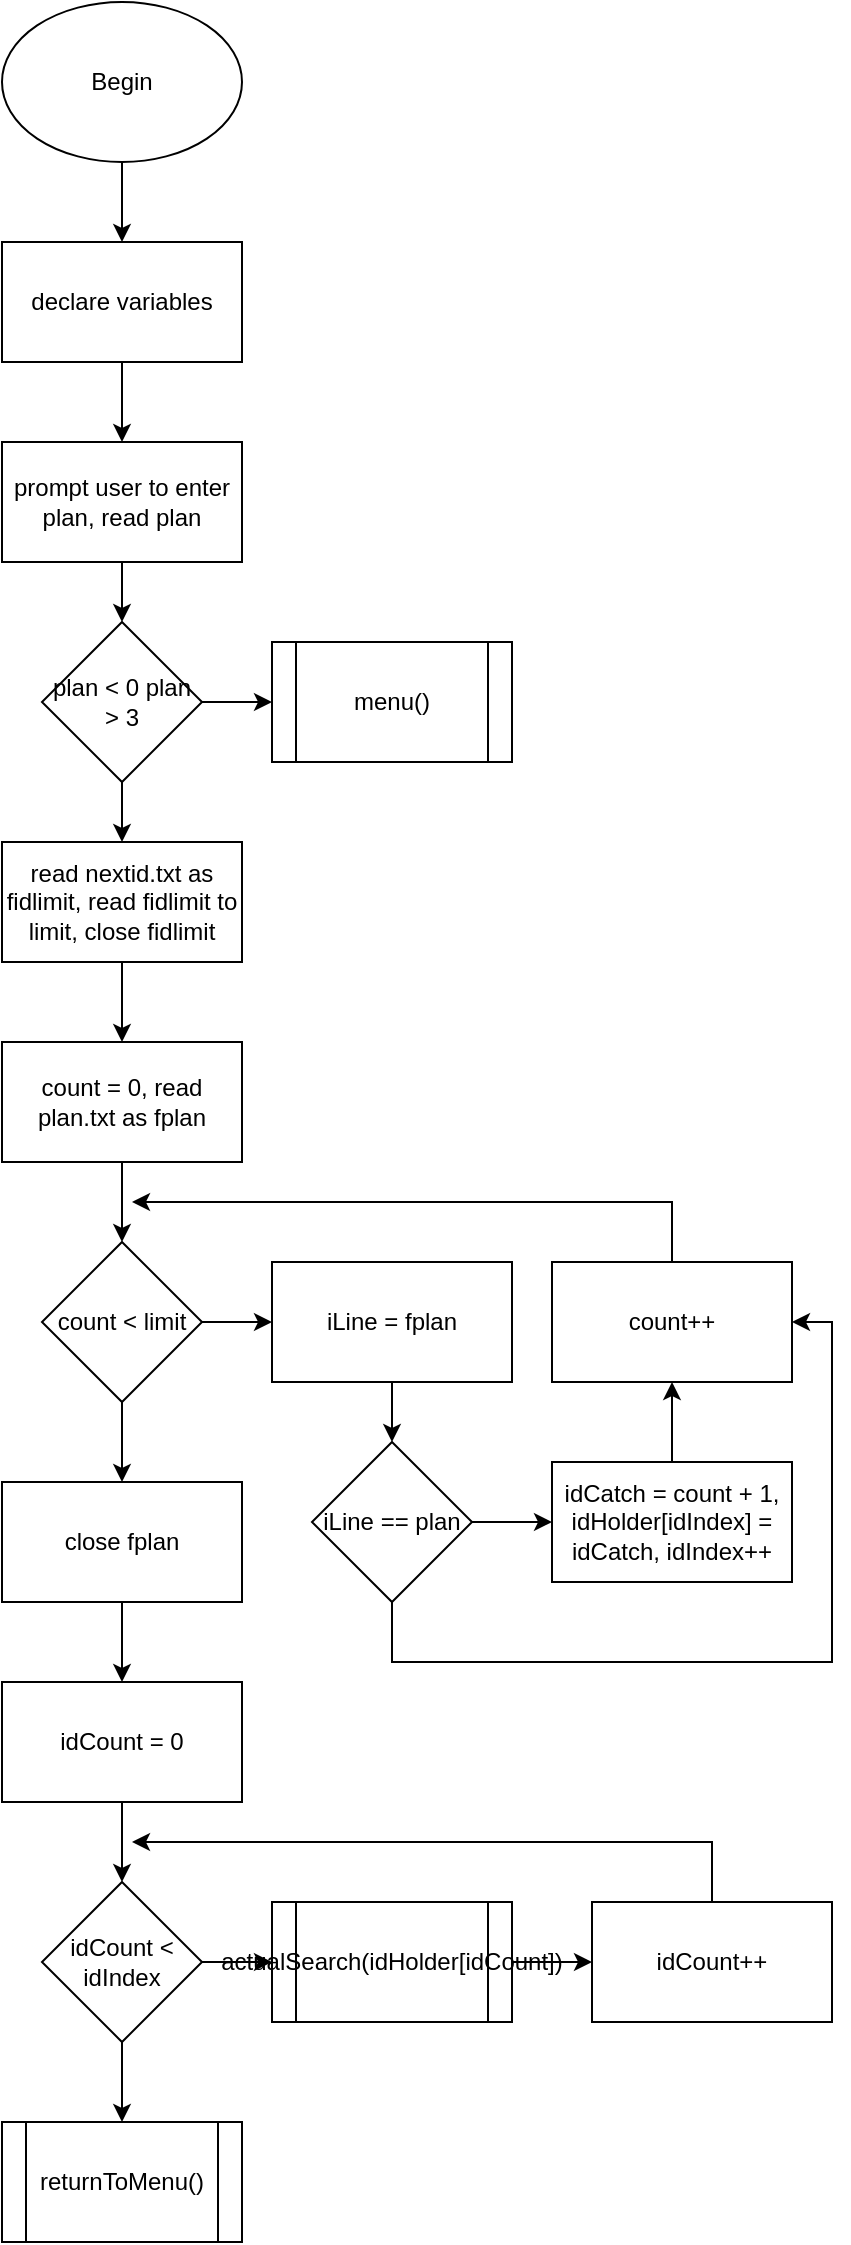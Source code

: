 <mxfile version="13.0.3" type="device"><diagram id="yUOu4AWq0x2s633_YkQo" name="Page-1"><mxGraphModel dx="1662" dy="822" grid="1" gridSize="10" guides="1" tooltips="1" connect="1" arrows="1" fold="1" page="1" pageScale="1" pageWidth="850" pageHeight="1100" math="0" shadow="0"><root><mxCell id="0"/><mxCell id="1" parent="0"/><mxCell id="Ubje7cKA9EmueziCg9bK-3" value="" style="edgeStyle=orthogonalEdgeStyle;rounded=0;orthogonalLoop=1;jettySize=auto;html=1;" edge="1" parent="1" source="Ubje7cKA9EmueziCg9bK-1" target="Ubje7cKA9EmueziCg9bK-2"><mxGeometry relative="1" as="geometry"/></mxCell><mxCell id="Ubje7cKA9EmueziCg9bK-1" value="Begin" style="ellipse;whiteSpace=wrap;html=1;" vertex="1" parent="1"><mxGeometry x="305" y="30" width="120" height="80" as="geometry"/></mxCell><mxCell id="Ubje7cKA9EmueziCg9bK-5" value="" style="edgeStyle=orthogonalEdgeStyle;rounded=0;orthogonalLoop=1;jettySize=auto;html=1;" edge="1" parent="1" source="Ubje7cKA9EmueziCg9bK-2" target="Ubje7cKA9EmueziCg9bK-4"><mxGeometry relative="1" as="geometry"/></mxCell><mxCell id="Ubje7cKA9EmueziCg9bK-2" value="declare variables" style="rounded=0;whiteSpace=wrap;html=1;" vertex="1" parent="1"><mxGeometry x="305" y="150" width="120" height="60" as="geometry"/></mxCell><mxCell id="Ubje7cKA9EmueziCg9bK-37" value="" style="edgeStyle=orthogonalEdgeStyle;rounded=0;orthogonalLoop=1;jettySize=auto;html=1;" edge="1" parent="1" source="Ubje7cKA9EmueziCg9bK-4" target="Ubje7cKA9EmueziCg9bK-36"><mxGeometry relative="1" as="geometry"/></mxCell><mxCell id="Ubje7cKA9EmueziCg9bK-4" value="prompt user to enter plan, read plan" style="rounded=0;whiteSpace=wrap;html=1;" vertex="1" parent="1"><mxGeometry x="305" y="250" width="120" height="60" as="geometry"/></mxCell><mxCell id="Ubje7cKA9EmueziCg9bK-9" value="" style="edgeStyle=orthogonalEdgeStyle;rounded=0;orthogonalLoop=1;jettySize=auto;html=1;" edge="1" parent="1" source="Ubje7cKA9EmueziCg9bK-6" target="Ubje7cKA9EmueziCg9bK-8"><mxGeometry relative="1" as="geometry"/></mxCell><mxCell id="Ubje7cKA9EmueziCg9bK-6" value="read nextid.txt as fidlimit, read fidlimit to limit, close fidlimit" style="rounded=0;whiteSpace=wrap;html=1;" vertex="1" parent="1"><mxGeometry x="305" y="450" width="120" height="60" as="geometry"/></mxCell><mxCell id="Ubje7cKA9EmueziCg9bK-11" value="" style="edgeStyle=orthogonalEdgeStyle;rounded=0;orthogonalLoop=1;jettySize=auto;html=1;" edge="1" parent="1" source="Ubje7cKA9EmueziCg9bK-8" target="Ubje7cKA9EmueziCg9bK-10"><mxGeometry relative="1" as="geometry"/></mxCell><mxCell id="Ubje7cKA9EmueziCg9bK-8" value="count = 0, read plan.txt as fplan" style="rounded=0;whiteSpace=wrap;html=1;" vertex="1" parent="1"><mxGeometry x="305" y="550" width="120" height="60" as="geometry"/></mxCell><mxCell id="Ubje7cKA9EmueziCg9bK-13" value="" style="edgeStyle=orthogonalEdgeStyle;rounded=0;orthogonalLoop=1;jettySize=auto;html=1;" edge="1" parent="1" source="Ubje7cKA9EmueziCg9bK-10" target="Ubje7cKA9EmueziCg9bK-12"><mxGeometry relative="1" as="geometry"/></mxCell><mxCell id="Ubje7cKA9EmueziCg9bK-23" value="" style="edgeStyle=orthogonalEdgeStyle;rounded=0;orthogonalLoop=1;jettySize=auto;html=1;" edge="1" parent="1" source="Ubje7cKA9EmueziCg9bK-10" target="Ubje7cKA9EmueziCg9bK-22"><mxGeometry relative="1" as="geometry"/></mxCell><mxCell id="Ubje7cKA9EmueziCg9bK-10" value="count &amp;lt; limit" style="rhombus;whiteSpace=wrap;html=1;" vertex="1" parent="1"><mxGeometry x="325" y="650" width="80" height="80" as="geometry"/></mxCell><mxCell id="Ubje7cKA9EmueziCg9bK-15" value="" style="edgeStyle=orthogonalEdgeStyle;rounded=0;orthogonalLoop=1;jettySize=auto;html=1;" edge="1" parent="1" source="Ubje7cKA9EmueziCg9bK-12" target="Ubje7cKA9EmueziCg9bK-14"><mxGeometry relative="1" as="geometry"/></mxCell><mxCell id="Ubje7cKA9EmueziCg9bK-12" value="iLine = fplan" style="rounded=0;whiteSpace=wrap;html=1;" vertex="1" parent="1"><mxGeometry x="440" y="660" width="120" height="60" as="geometry"/></mxCell><mxCell id="Ubje7cKA9EmueziCg9bK-17" value="" style="edgeStyle=orthogonalEdgeStyle;rounded=0;orthogonalLoop=1;jettySize=auto;html=1;" edge="1" parent="1" source="Ubje7cKA9EmueziCg9bK-14" target="Ubje7cKA9EmueziCg9bK-16"><mxGeometry relative="1" as="geometry"/></mxCell><mxCell id="Ubje7cKA9EmueziCg9bK-20" style="edgeStyle=orthogonalEdgeStyle;rounded=0;orthogonalLoop=1;jettySize=auto;html=1;entryX=1;entryY=0.5;entryDx=0;entryDy=0;" edge="1" parent="1" source="Ubje7cKA9EmueziCg9bK-14" target="Ubje7cKA9EmueziCg9bK-18"><mxGeometry relative="1" as="geometry"><Array as="points"><mxPoint x="500" y="860"/><mxPoint x="720" y="860"/><mxPoint x="720" y="690"/></Array></mxGeometry></mxCell><mxCell id="Ubje7cKA9EmueziCg9bK-14" value="iLine == plan" style="rhombus;whiteSpace=wrap;html=1;" vertex="1" parent="1"><mxGeometry x="460" y="750" width="80" height="80" as="geometry"/></mxCell><mxCell id="Ubje7cKA9EmueziCg9bK-19" value="" style="edgeStyle=orthogonalEdgeStyle;rounded=0;orthogonalLoop=1;jettySize=auto;html=1;" edge="1" parent="1" source="Ubje7cKA9EmueziCg9bK-16" target="Ubje7cKA9EmueziCg9bK-18"><mxGeometry relative="1" as="geometry"/></mxCell><mxCell id="Ubje7cKA9EmueziCg9bK-16" value="idCatch = count + 1, idHolder[idIndex] = idCatch, idIndex++" style="rounded=0;whiteSpace=wrap;html=1;" vertex="1" parent="1"><mxGeometry x="580" y="760" width="120" height="60" as="geometry"/></mxCell><mxCell id="Ubje7cKA9EmueziCg9bK-21" style="edgeStyle=orthogonalEdgeStyle;rounded=0;orthogonalLoop=1;jettySize=auto;html=1;" edge="1" parent="1" source="Ubje7cKA9EmueziCg9bK-18"><mxGeometry relative="1" as="geometry"><mxPoint x="370" y="630" as="targetPoint"/><Array as="points"><mxPoint x="640" y="630"/></Array></mxGeometry></mxCell><mxCell id="Ubje7cKA9EmueziCg9bK-18" value="count++" style="rounded=0;whiteSpace=wrap;html=1;" vertex="1" parent="1"><mxGeometry x="580" y="660" width="120" height="60" as="geometry"/></mxCell><mxCell id="Ubje7cKA9EmueziCg9bK-25" value="" style="edgeStyle=orthogonalEdgeStyle;rounded=0;orthogonalLoop=1;jettySize=auto;html=1;" edge="1" parent="1" source="Ubje7cKA9EmueziCg9bK-22" target="Ubje7cKA9EmueziCg9bK-24"><mxGeometry relative="1" as="geometry"/></mxCell><mxCell id="Ubje7cKA9EmueziCg9bK-22" value="close fplan" style="rounded=0;whiteSpace=wrap;html=1;" vertex="1" parent="1"><mxGeometry x="305" y="770" width="120" height="60" as="geometry"/></mxCell><mxCell id="Ubje7cKA9EmueziCg9bK-27" value="" style="edgeStyle=orthogonalEdgeStyle;rounded=0;orthogonalLoop=1;jettySize=auto;html=1;" edge="1" parent="1" source="Ubje7cKA9EmueziCg9bK-24" target="Ubje7cKA9EmueziCg9bK-26"><mxGeometry relative="1" as="geometry"/></mxCell><mxCell id="Ubje7cKA9EmueziCg9bK-24" value="idCount = 0" style="rounded=0;whiteSpace=wrap;html=1;" vertex="1" parent="1"><mxGeometry x="305" y="870" width="120" height="60" as="geometry"/></mxCell><mxCell id="Ubje7cKA9EmueziCg9bK-29" value="" style="edgeStyle=orthogonalEdgeStyle;rounded=0;orthogonalLoop=1;jettySize=auto;html=1;" edge="1" parent="1" source="Ubje7cKA9EmueziCg9bK-26"><mxGeometry relative="1" as="geometry"><mxPoint x="440" y="1010" as="targetPoint"/></mxGeometry></mxCell><mxCell id="Ubje7cKA9EmueziCg9bK-35" value="" style="edgeStyle=orthogonalEdgeStyle;rounded=0;orthogonalLoop=1;jettySize=auto;html=1;" edge="1" parent="1" source="Ubje7cKA9EmueziCg9bK-26"><mxGeometry relative="1" as="geometry"><mxPoint x="365" y="1090" as="targetPoint"/></mxGeometry></mxCell><mxCell id="Ubje7cKA9EmueziCg9bK-26" value="idCount &amp;lt; idIndex" style="rhombus;whiteSpace=wrap;html=1;" vertex="1" parent="1"><mxGeometry x="325" y="970" width="80" height="80" as="geometry"/></mxCell><mxCell id="Ubje7cKA9EmueziCg9bK-32" value="" style="edgeStyle=orthogonalEdgeStyle;rounded=0;orthogonalLoop=1;jettySize=auto;html=1;" edge="1" parent="1" source="Ubje7cKA9EmueziCg9bK-30" target="Ubje7cKA9EmueziCg9bK-31"><mxGeometry relative="1" as="geometry"/></mxCell><mxCell id="Ubje7cKA9EmueziCg9bK-30" value="actualSearch(idHolder[idCount])" style="shape=process;whiteSpace=wrap;html=1;backgroundOutline=1;" vertex="1" parent="1"><mxGeometry x="440" y="980" width="120" height="60" as="geometry"/></mxCell><mxCell id="Ubje7cKA9EmueziCg9bK-33" style="edgeStyle=orthogonalEdgeStyle;rounded=0;orthogonalLoop=1;jettySize=auto;html=1;" edge="1" parent="1" source="Ubje7cKA9EmueziCg9bK-31"><mxGeometry relative="1" as="geometry"><mxPoint x="370" y="950" as="targetPoint"/><Array as="points"><mxPoint x="660" y="950"/></Array></mxGeometry></mxCell><mxCell id="Ubje7cKA9EmueziCg9bK-31" value="idCount++" style="rounded=0;whiteSpace=wrap;html=1;" vertex="1" parent="1"><mxGeometry x="600" y="980" width="120" height="60" as="geometry"/></mxCell><mxCell id="Ubje7cKA9EmueziCg9bK-34" value="returnToMenu()" style="shape=process;whiteSpace=wrap;html=1;backgroundOutline=1;" vertex="1" parent="1"><mxGeometry x="305" y="1090" width="120" height="60" as="geometry"/></mxCell><mxCell id="Ubje7cKA9EmueziCg9bK-38" value="" style="edgeStyle=orthogonalEdgeStyle;rounded=0;orthogonalLoop=1;jettySize=auto;html=1;" edge="1" parent="1" source="Ubje7cKA9EmueziCg9bK-36" target="Ubje7cKA9EmueziCg9bK-6"><mxGeometry relative="1" as="geometry"/></mxCell><mxCell id="Ubje7cKA9EmueziCg9bK-40" value="" style="edgeStyle=orthogonalEdgeStyle;rounded=0;orthogonalLoop=1;jettySize=auto;html=1;" edge="1" parent="1" source="Ubje7cKA9EmueziCg9bK-36" target="Ubje7cKA9EmueziCg9bK-39"><mxGeometry relative="1" as="geometry"/></mxCell><mxCell id="Ubje7cKA9EmueziCg9bK-36" value="plan &amp;lt; 0 plan &amp;gt; 3" style="rhombus;whiteSpace=wrap;html=1;" vertex="1" parent="1"><mxGeometry x="325" y="340" width="80" height="80" as="geometry"/></mxCell><mxCell id="Ubje7cKA9EmueziCg9bK-39" value="menu()" style="shape=process;whiteSpace=wrap;html=1;backgroundOutline=1;" vertex="1" parent="1"><mxGeometry x="440" y="350" width="120" height="60" as="geometry"/></mxCell></root></mxGraphModel></diagram></mxfile>